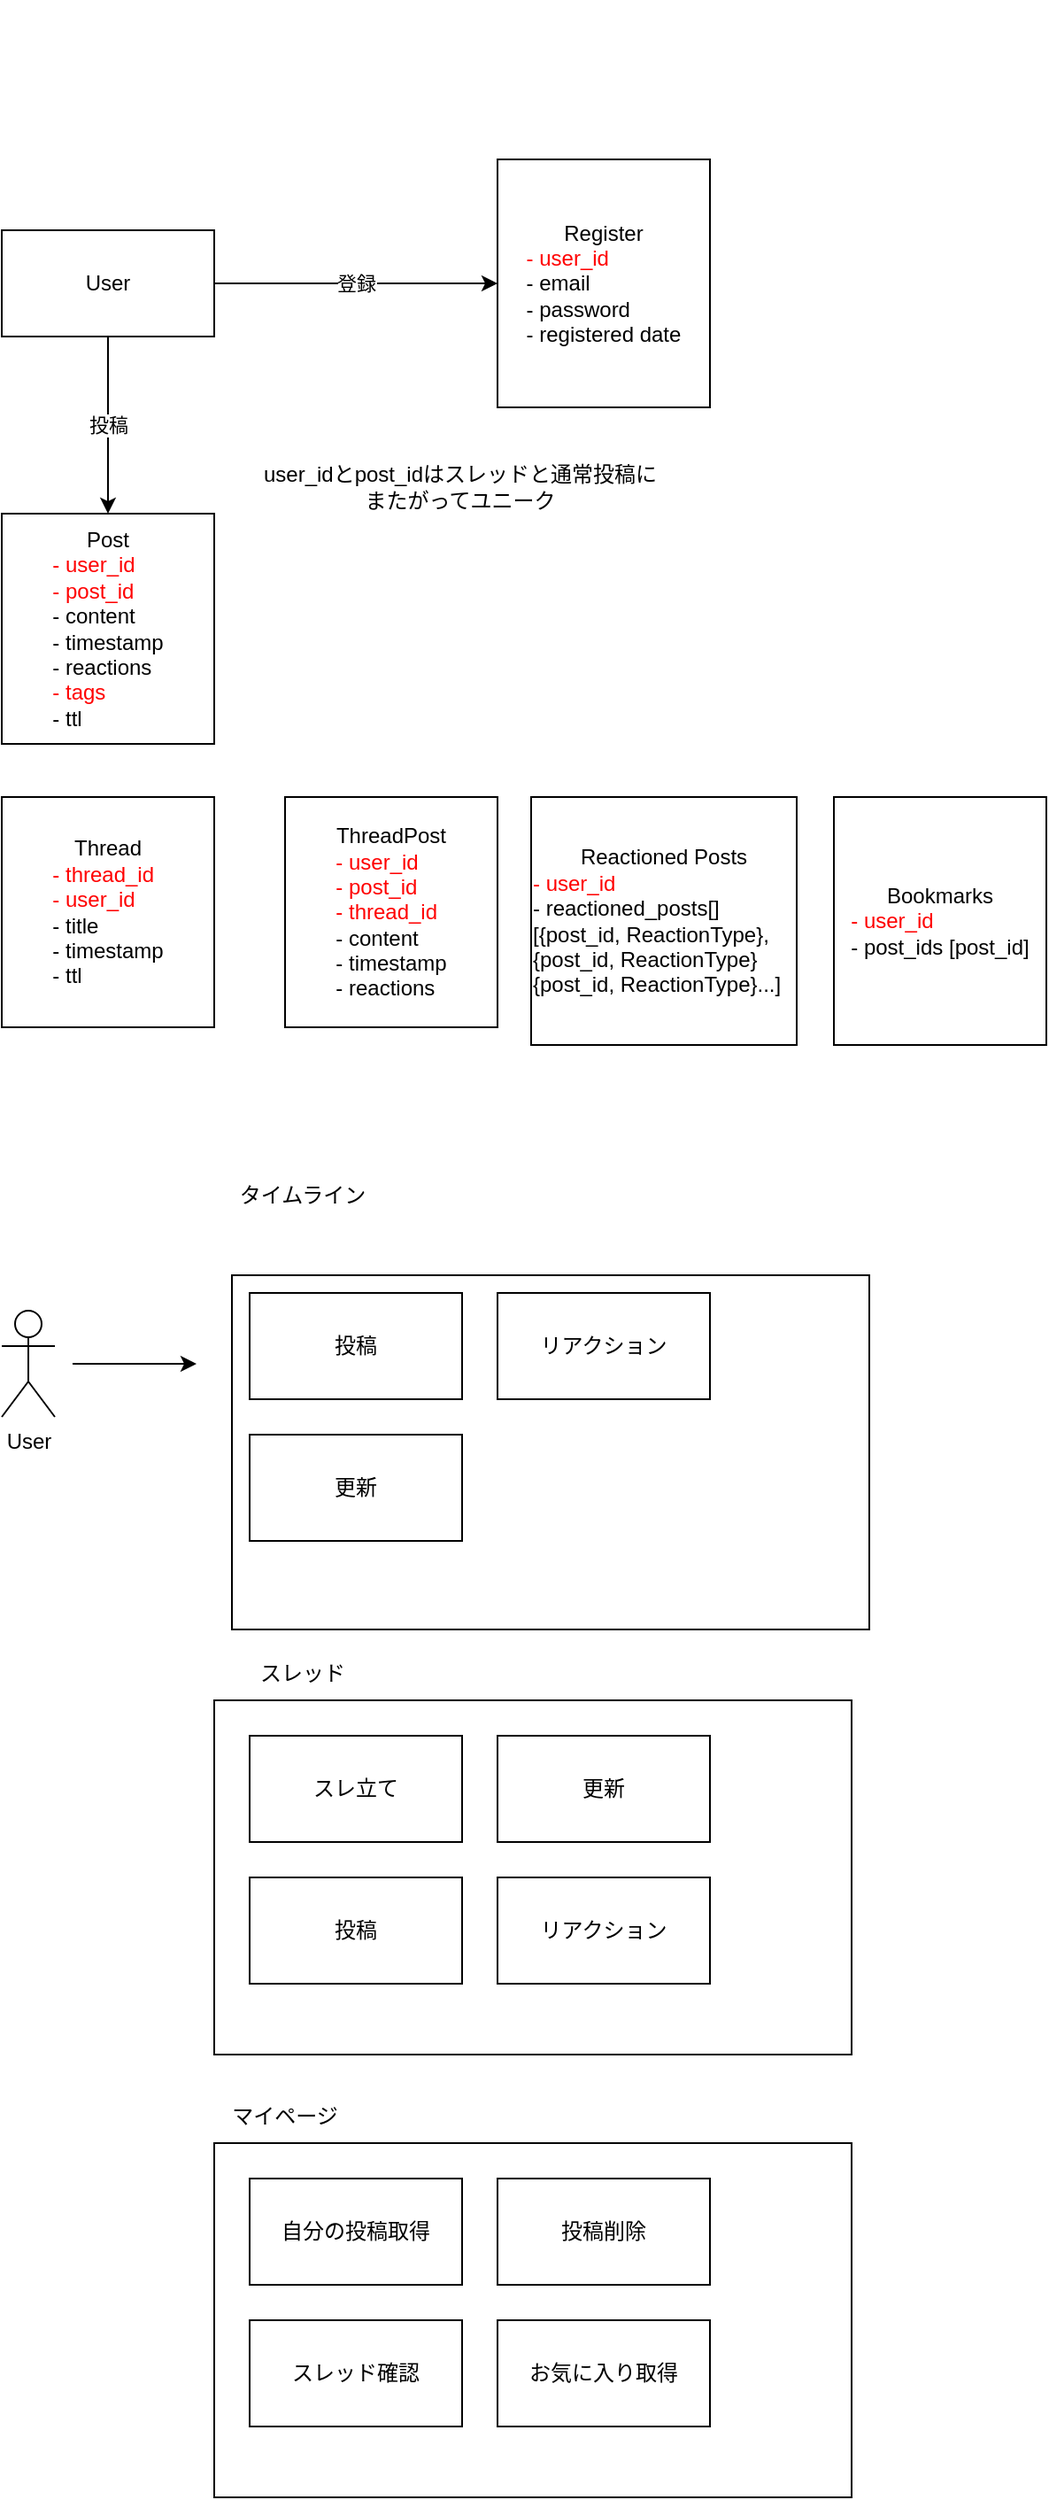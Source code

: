 <mxfile>
    <diagram id="AFNsFFZoUlYPELpBQzEZ" name="ページ1">
        <mxGraphModel dx="944" dy="1664" grid="1" gridSize="10" guides="1" tooltips="1" connect="1" arrows="1" fold="1" page="1" pageScale="1" pageWidth="827" pageHeight="1169" math="0" shadow="0">
            <root>
                <mxCell id="0"/>
                <mxCell id="1" parent="0"/>
                <mxCell id="29" value="" style="rounded=0;whiteSpace=wrap;html=1;fillColor=none;" vertex="1" parent="1">
                    <mxGeometry x="160" y="1200" width="360" height="200" as="geometry"/>
                </mxCell>
                <mxCell id="34" value="" style="rounded=0;whiteSpace=wrap;html=1;fillColor=none;" vertex="1" parent="1">
                    <mxGeometry x="160" y="950" width="360" height="200" as="geometry"/>
                </mxCell>
                <mxCell id="5" value="登録" style="edgeStyle=none;html=1;exitX=1;exitY=0.5;exitDx=0;exitDy=0;entryX=0;entryY=0.5;entryDx=0;entryDy=0;" parent="1" source="2" target="3" edge="1">
                    <mxGeometry relative="1" as="geometry"/>
                </mxCell>
                <mxCell id="6" value="投稿" style="edgeStyle=none;html=1;" parent="1" source="2" edge="1">
                    <mxGeometry relative="1" as="geometry">
                        <mxPoint x="100" y="280" as="targetPoint"/>
                    </mxGeometry>
                </mxCell>
                <mxCell id="8" style="edgeStyle=none;html=1;exitX=0.5;exitY=1;exitDx=0;exitDy=0;" parent="1" source="2" edge="1">
                    <mxGeometry relative="1" as="geometry">
                        <mxPoint x="100" y="180" as="targetPoint"/>
                    </mxGeometry>
                </mxCell>
                <mxCell id="2" value="User" style="rounded=0;whiteSpace=wrap;html=1;" parent="1" vertex="1">
                    <mxGeometry x="40" y="120" width="120" height="60" as="geometry"/>
                </mxCell>
                <mxCell id="3" value="Register&lt;br&gt;&lt;div style=&quot;text-align: left;&quot;&gt;&lt;span style=&quot;background-color: initial;&quot;&gt;&lt;font color=&quot;#ff0000&quot;&gt;- user_id&lt;/font&gt;&lt;/span&gt;&lt;/div&gt;&lt;div style=&quot;&quot;&gt;&lt;span style=&quot;background-color: initial;&quot;&gt;&lt;div style=&quot;text-align: left;&quot;&gt;&lt;span style=&quot;background-color: initial;&quot;&gt;- email&lt;/span&gt;&lt;/div&gt;&lt;div style=&quot;text-align: left;&quot;&gt;&lt;span style=&quot;background-color: initial;&quot;&gt;- password&lt;br&gt;- registered date&lt;/span&gt;&lt;/div&gt;&lt;/span&gt;&lt;/div&gt;" style="rounded=0;whiteSpace=wrap;html=1;" parent="1" vertex="1">
                    <mxGeometry x="320" y="80" width="120" height="140" as="geometry"/>
                </mxCell>
                <mxCell id="7" value="Post&lt;br&gt;&lt;div style=&quot;text-align: left;&quot;&gt;&lt;span style=&quot;background-color: initial;&quot;&gt;&lt;font color=&quot;#ff0000&quot;&gt;- user_id&lt;/font&gt;&lt;/span&gt;&lt;/div&gt;&lt;div style=&quot;text-align: left;&quot;&gt;&lt;font color=&quot;#ff0000&quot;&gt;- post_id&lt;/font&gt;&lt;br&gt;- content&lt;/div&gt;&lt;div style=&quot;text-align: left;&quot;&gt;- timestamp&lt;br&gt;- reactions&lt;/div&gt;&lt;div style=&quot;text-align: left;&quot;&gt;&lt;font color=&quot;#ff0000&quot;&gt;- tags&lt;/font&gt;&lt;/div&gt;&lt;div style=&quot;text-align: left;&quot;&gt;- ttl&lt;/div&gt;" style="rounded=0;whiteSpace=wrap;html=1;" parent="1" vertex="1">
                    <mxGeometry x="40" y="280" width="120" height="130" as="geometry"/>
                </mxCell>
                <mxCell id="15" value="ThreadPost&lt;br&gt;&lt;div style=&quot;text-align: left;&quot;&gt;&lt;span style=&quot;background-color: initial;&quot;&gt;&lt;font color=&quot;#ff0000&quot;&gt;- user_id&lt;/font&gt;&lt;/span&gt;&lt;/div&gt;&lt;div style=&quot;text-align: left;&quot;&gt;&lt;font color=&quot;#ff0000&quot;&gt;- post_id&lt;/font&gt;&lt;/div&gt;&lt;div style=&quot;text-align: left;&quot;&gt;&lt;font color=&quot;#ff0000&quot;&gt;- thread_id&lt;br&gt;&lt;/font&gt;- content&lt;/div&gt;&lt;div style=&quot;text-align: left;&quot;&gt;- timestamp&lt;br&gt;- reactions&lt;/div&gt;" style="rounded=0;whiteSpace=wrap;html=1;" parent="1" vertex="1">
                    <mxGeometry x="200" y="440" width="120" height="130" as="geometry"/>
                </mxCell>
                <mxCell id="16" value="Thread&lt;br&gt;&lt;div style=&quot;text-align: left;&quot;&gt;&lt;span style=&quot;color: rgb(255, 0, 0); background-color: initial;&quot;&gt;- thread_id&lt;/span&gt;&lt;/div&gt;&lt;div style=&quot;text-align: left;&quot;&gt;&lt;span style=&quot;background-color: initial;&quot;&gt;&lt;font color=&quot;#ff0000&quot;&gt;- user_id&lt;/font&gt;&lt;/span&gt;&lt;/div&gt;&lt;div style=&quot;text-align: left;&quot;&gt;&lt;span style=&quot;background-color: initial;&quot;&gt;- title&lt;/span&gt;&lt;br&gt;&lt;/div&gt;&lt;div style=&quot;text-align: left;&quot;&gt;- timestamp&lt;br&gt;&lt;/div&gt;&lt;div style=&quot;text-align: left;&quot;&gt;- ttl&lt;/div&gt;" style="rounded=0;whiteSpace=wrap;html=1;" parent="1" vertex="1">
                    <mxGeometry x="40" y="440" width="120" height="130" as="geometry"/>
                </mxCell>
                <mxCell id="17" value="&lt;h1&gt;データ整理&lt;/h1&gt;&lt;p&gt;EchoNor内で使用するデータを整理。&lt;/p&gt;" style="text;html=1;strokeColor=none;fillColor=none;spacing=5;spacingTop=-20;whiteSpace=wrap;overflow=hidden;rounded=0;fontColor=#FFFFFF;" parent="1" vertex="1">
                    <mxGeometry x="40" width="190" height="120" as="geometry"/>
                </mxCell>
                <mxCell id="18" value="User" style="shape=umlActor;verticalLabelPosition=bottom;verticalAlign=top;html=1;outlineConnect=0;" vertex="1" parent="1">
                    <mxGeometry x="40" y="730" width="30" height="60" as="geometry"/>
                </mxCell>
                <mxCell id="19" value="投稿" style="rounded=0;whiteSpace=wrap;html=1;" vertex="1" parent="1">
                    <mxGeometry x="180" y="720" width="120" height="60" as="geometry"/>
                </mxCell>
                <mxCell id="20" value="" style="endArrow=classic;html=1;" edge="1" parent="1">
                    <mxGeometry width="50" height="50" relative="1" as="geometry">
                        <mxPoint x="80" y="760" as="sourcePoint"/>
                        <mxPoint x="150" y="760" as="targetPoint"/>
                    </mxGeometry>
                </mxCell>
                <mxCell id="21" value="スレ立て" style="rounded=0;whiteSpace=wrap;html=1;" vertex="1" parent="1">
                    <mxGeometry x="180" y="970" width="120" height="60" as="geometry"/>
                </mxCell>
                <mxCell id="22" value="投稿" style="rounded=0;whiteSpace=wrap;html=1;" vertex="1" parent="1">
                    <mxGeometry x="180" y="1050" width="120" height="60" as="geometry"/>
                </mxCell>
                <mxCell id="30" value="更新" style="rounded=0;whiteSpace=wrap;html=1;" vertex="1" parent="1">
                    <mxGeometry x="180" y="800" width="120" height="60" as="geometry"/>
                </mxCell>
                <mxCell id="31" value="リアクション" style="rounded=0;whiteSpace=wrap;html=1;" vertex="1" parent="1">
                    <mxGeometry x="320" y="720" width="120" height="60" as="geometry"/>
                </mxCell>
                <mxCell id="32" value="タイムライン" style="text;html=1;strokeColor=none;fillColor=none;align=center;verticalAlign=middle;whiteSpace=wrap;rounded=0;" vertex="1" parent="1">
                    <mxGeometry x="160" y="650" width="100" height="30" as="geometry"/>
                </mxCell>
                <mxCell id="33" value="スレッド" style="text;html=1;strokeColor=none;fillColor=none;align=center;verticalAlign=middle;whiteSpace=wrap;rounded=0;" vertex="1" parent="1">
                    <mxGeometry x="160" y="920" width="100" height="30" as="geometry"/>
                </mxCell>
                <mxCell id="35" value="更新" style="rounded=0;whiteSpace=wrap;html=1;" vertex="1" parent="1">
                    <mxGeometry x="320" y="970" width="120" height="60" as="geometry"/>
                </mxCell>
                <mxCell id="36" value="リアクション" style="rounded=0;whiteSpace=wrap;html=1;" vertex="1" parent="1">
                    <mxGeometry x="320" y="1050" width="120" height="60" as="geometry"/>
                </mxCell>
                <mxCell id="37" value="マイページ" style="text;html=1;strokeColor=none;fillColor=none;align=center;verticalAlign=middle;whiteSpace=wrap;rounded=0;" vertex="1" parent="1">
                    <mxGeometry x="150" y="1170" width="100" height="30" as="geometry"/>
                </mxCell>
                <mxCell id="38" value="" style="rounded=0;whiteSpace=wrap;html=1;fillColor=none;" vertex="1" parent="1">
                    <mxGeometry x="170" y="710" width="360" height="200" as="geometry"/>
                </mxCell>
                <mxCell id="39" value="自分の投稿取得" style="rounded=0;whiteSpace=wrap;html=1;" vertex="1" parent="1">
                    <mxGeometry x="180" y="1220" width="120" height="60" as="geometry"/>
                </mxCell>
                <mxCell id="40" value="投稿削除" style="rounded=0;whiteSpace=wrap;html=1;" vertex="1" parent="1">
                    <mxGeometry x="320" y="1220" width="120" height="60" as="geometry"/>
                </mxCell>
                <mxCell id="41" value="スレッド確認" style="rounded=0;whiteSpace=wrap;html=1;" vertex="1" parent="1">
                    <mxGeometry x="180" y="1300" width="120" height="60" as="geometry"/>
                </mxCell>
                <mxCell id="43" value="お気に入り取得" style="rounded=0;whiteSpace=wrap;html=1;" vertex="1" parent="1">
                    <mxGeometry x="320" y="1300" width="120" height="60" as="geometry"/>
                </mxCell>
                <mxCell id="49" value="user_idとpost_idはスレッドと通常投稿にまたがってユニーク" style="text;html=1;strokeColor=none;fillColor=none;align=center;verticalAlign=middle;whiteSpace=wrap;rounded=0;" vertex="1" parent="1">
                    <mxGeometry x="184" y="250" width="230" height="30" as="geometry"/>
                </mxCell>
                <mxCell id="60" value="Reactioned Posts&lt;br&gt;&lt;div style=&quot;text-align: left;&quot;&gt;&lt;span style=&quot;background-color: initial;&quot;&gt;&lt;font color=&quot;#ff0000&quot;&gt;- user_id&lt;/font&gt;&lt;/span&gt;&lt;/div&gt;&lt;div style=&quot;&quot;&gt;&lt;span style=&quot;background-color: initial;&quot;&gt;&lt;div style=&quot;text-align: left;&quot;&gt;&lt;span style=&quot;background-color: initial;&quot;&gt;- reactioned_posts[]&lt;/span&gt;&lt;/div&gt;&lt;div style=&quot;text-align: left;&quot;&gt;&lt;span style=&quot;background-color: initial;&quot;&gt;[{post_id, ReactionType},&lt;/span&gt;&lt;span style=&quot;background-color: initial;&quot;&gt;{post_id, ReactionType}&lt;/span&gt;&lt;span style=&quot;background-color: initial;&quot;&gt;{post_id, ReactionType}...]&lt;/span&gt;&lt;/div&gt;&lt;/span&gt;&lt;/div&gt;" style="rounded=0;whiteSpace=wrap;html=1;" vertex="1" parent="1">
                    <mxGeometry x="339" y="440" width="150" height="140" as="geometry"/>
                </mxCell>
                <mxCell id="61" value="&lt;span style=&quot;background-color: initial;&quot;&gt;Bookmarks&lt;br&gt;&lt;div style=&quot;text-align: left;&quot;&gt;&lt;span style=&quot;background-color: initial; color: rgb(255, 0, 0);&quot;&gt;- user_id&lt;/span&gt;&lt;/div&gt;&lt;/span&gt;&lt;div style=&quot;&quot;&gt;&lt;span style=&quot;background-color: initial;&quot;&gt;&lt;div style=&quot;text-align: left;&quot;&gt;&lt;span style=&quot;background-color: initial;&quot;&gt;- post_ids [post_id]&lt;/span&gt;&lt;/div&gt;&lt;/span&gt;&lt;/div&gt;" style="rounded=0;whiteSpace=wrap;html=1;" vertex="1" parent="1">
                    <mxGeometry x="510" y="440" width="120" height="140" as="geometry"/>
                </mxCell>
            </root>
        </mxGraphModel>
    </diagram>
</mxfile>